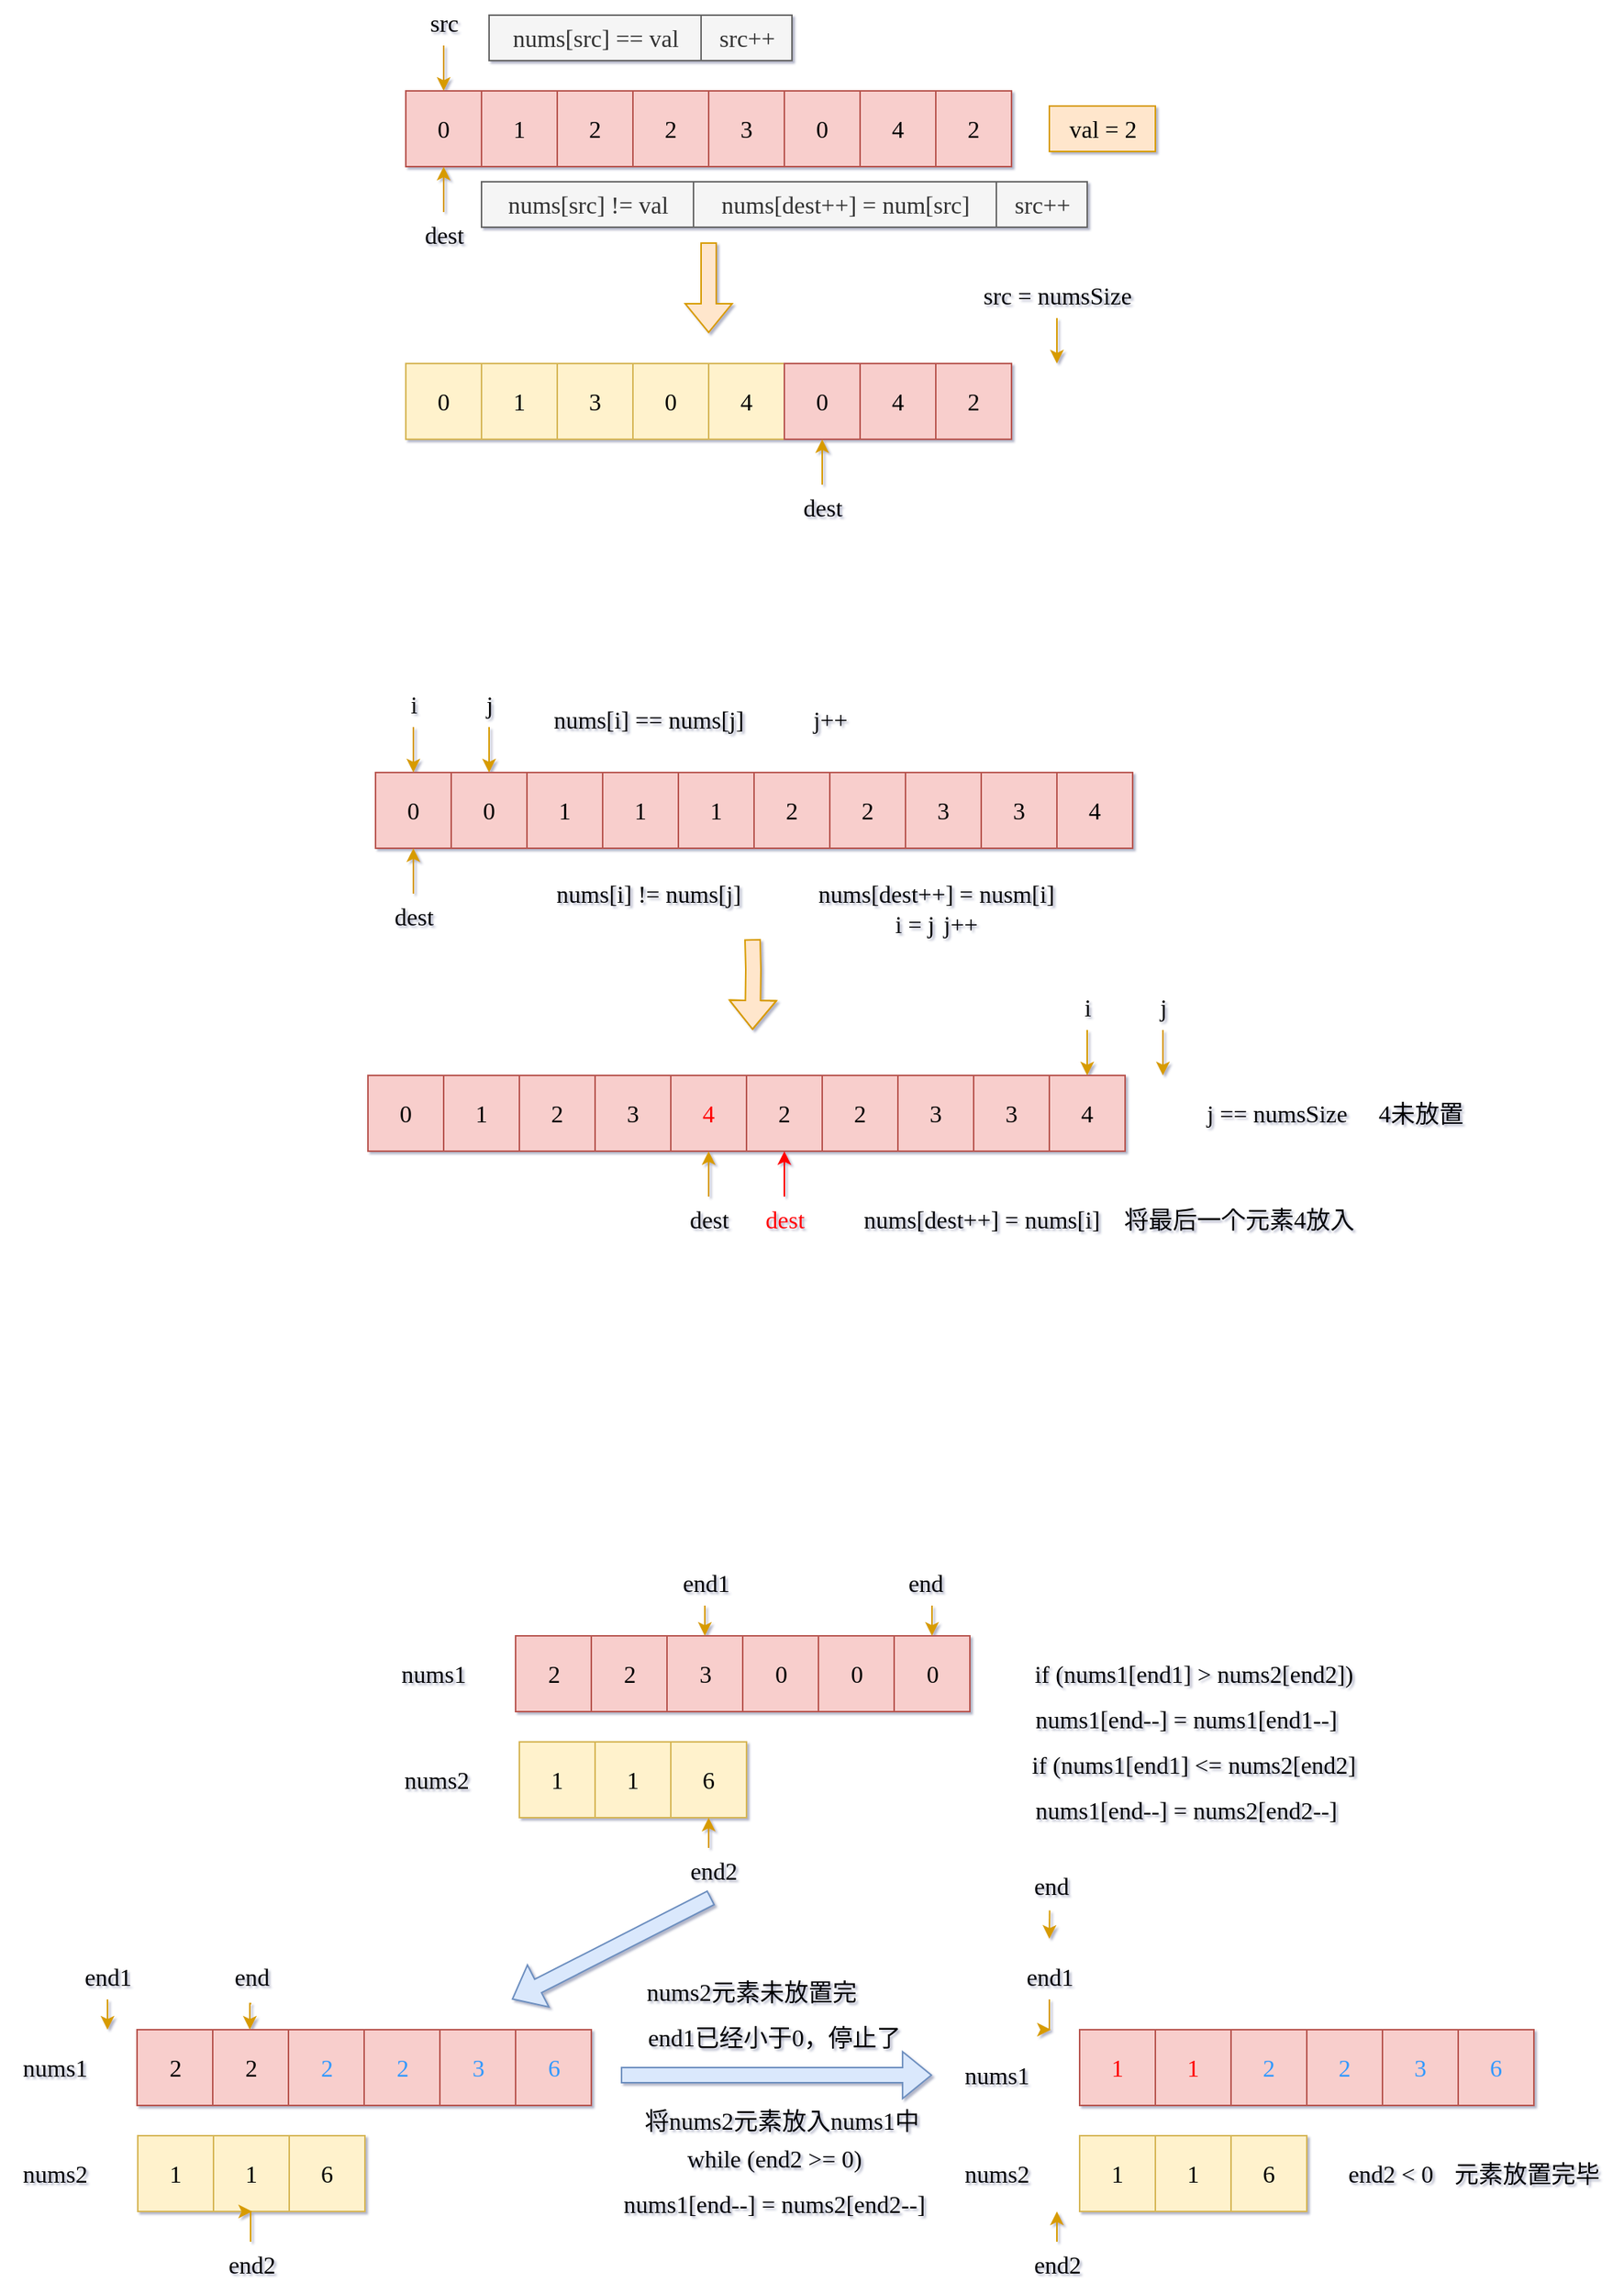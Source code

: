 <mxfile version="20.2.3" type="device"><diagram id="mvRqsiomDVJWQw9Fx0RG" name="第 1 页"><mxGraphModel dx="1490" dy="683" grid="1" gridSize="10" guides="1" tooltips="1" connect="1" arrows="1" fold="1" page="1" pageScale="1" pageWidth="1300" pageHeight="3500" math="0" shadow="1"><root><mxCell id="0"/><mxCell id="1" parent="0"/><mxCell id="E0O268-awV_38EYzY7HS-2" value="&lt;font style=&quot;font-size: 16px;&quot;&gt;&lt;span style=&quot;font-size: 16px;&quot;&gt;0&lt;/span&gt;&lt;/font&gt;" style="whiteSpace=wrap;html=1;aspect=fixed;fillColor=#f8cecc;strokeColor=#b85450;fontFamily=Comic Sans MS;fontSize=16;" parent="1" vertex="1"><mxGeometry x="280" y="300" width="50" height="50" as="geometry"/></mxCell><mxCell id="E0O268-awV_38EYzY7HS-3" value="1" style="whiteSpace=wrap;html=1;aspect=fixed;fillColor=#f8cecc;strokeColor=#b85450;fontFamily=Comic Sans MS;fontSize=16;" parent="1" vertex="1"><mxGeometry x="330" y="300" width="50" height="50" as="geometry"/></mxCell><mxCell id="E0O268-awV_38EYzY7HS-4" value="2" style="whiteSpace=wrap;html=1;aspect=fixed;fillColor=#f8cecc;strokeColor=#b85450;fontFamily=Comic Sans MS;fontSize=16;" parent="1" vertex="1"><mxGeometry x="380" y="300" width="50" height="50" as="geometry"/></mxCell><mxCell id="E0O268-awV_38EYzY7HS-5" value="2" style="whiteSpace=wrap;html=1;aspect=fixed;fillColor=#f8cecc;strokeColor=#b85450;fontFamily=Comic Sans MS;fontSize=16;" parent="1" vertex="1"><mxGeometry x="430" y="300" width="50" height="50" as="geometry"/></mxCell><mxCell id="E0O268-awV_38EYzY7HS-6" value="3" style="whiteSpace=wrap;html=1;aspect=fixed;fillColor=#f8cecc;strokeColor=#b85450;fontFamily=Comic Sans MS;fontSize=16;" parent="1" vertex="1"><mxGeometry x="480" y="300" width="50" height="50" as="geometry"/></mxCell><mxCell id="E0O268-awV_38EYzY7HS-7" value="0" style="whiteSpace=wrap;html=1;aspect=fixed;fillColor=#f8cecc;strokeColor=#b85450;fontFamily=Comic Sans MS;fontSize=16;" parent="1" vertex="1"><mxGeometry x="530" y="300" width="50" height="50" as="geometry"/></mxCell><mxCell id="E0O268-awV_38EYzY7HS-8" value="4" style="whiteSpace=wrap;html=1;aspect=fixed;fillColor=#f8cecc;strokeColor=#b85450;fontFamily=Comic Sans MS;fontSize=16;" parent="1" vertex="1"><mxGeometry x="580" y="300" width="50" height="50" as="geometry"/></mxCell><mxCell id="E0O268-awV_38EYzY7HS-9" value="2" style="whiteSpace=wrap;html=1;aspect=fixed;fillColor=#f8cecc;strokeColor=#b85450;fontFamily=Comic Sans MS;fontSize=16;" parent="1" vertex="1"><mxGeometry x="630" y="300" width="50" height="50" as="geometry"/></mxCell><mxCell id="E0O268-awV_38EYzY7HS-15" style="edgeStyle=orthogonalEdgeStyle;rounded=0;orthogonalLoop=1;jettySize=auto;html=1;entryX=0.5;entryY=1;entryDx=0;entryDy=0;fontFamily=Comic Sans MS;fontSize=16;fillColor=#ffe6cc;strokeColor=#d79b00;" parent="1" source="E0O268-awV_38EYzY7HS-10" target="E0O268-awV_38EYzY7HS-2" edge="1"><mxGeometry relative="1" as="geometry"/></mxCell><mxCell id="E0O268-awV_38EYzY7HS-10" value="&lt;font style=&quot;font-size: 16px;&quot;&gt;dest&lt;/font&gt;" style="text;html=1;align=center;verticalAlign=middle;resizable=0;points=[];autosize=1;fontFamily=Comic Sans MS;fontSize=16;" parent="1" vertex="1"><mxGeometry x="275" y="380" width="60" height="30" as="geometry"/></mxCell><mxCell id="E0O268-awV_38EYzY7HS-14" style="edgeStyle=orthogonalEdgeStyle;rounded=0;orthogonalLoop=1;jettySize=auto;html=1;entryX=0.5;entryY=0;entryDx=0;entryDy=0;fontFamily=Comic Sans MS;fontSize=16;fillColor=#ffe6cc;strokeColor=#d79b00;" parent="1" source="E0O268-awV_38EYzY7HS-11" target="E0O268-awV_38EYzY7HS-2" edge="1"><mxGeometry relative="1" as="geometry"/></mxCell><mxCell id="E0O268-awV_38EYzY7HS-11" value="src" style="text;html=1;align=center;verticalAlign=middle;resizable=0;points=[];autosize=1;fontSize=16;fontFamily=Comic Sans MS;" parent="1" vertex="1"><mxGeometry x="280" y="240" width="50" height="30" as="geometry"/></mxCell><mxCell id="E0O268-awV_38EYzY7HS-16" value="val = 2" style="text;html=1;align=center;verticalAlign=middle;resizable=0;points=[];autosize=1;strokeColor=#d79b00;fillColor=#ffe6cc;fontSize=16;fontFamily=Comic Sans MS;" parent="1" vertex="1"><mxGeometry x="705" y="310" width="70" height="30" as="geometry"/></mxCell><mxCell id="E0O268-awV_38EYzY7HS-17" value="nums[src] != val" style="text;html=1;align=center;verticalAlign=middle;resizable=0;points=[];autosize=1;fontSize=16;fontFamily=Comic Sans MS;fillColor=#f5f5f5;strokeColor=#666666;fontColor=#333333;" parent="1" vertex="1"><mxGeometry x="330" y="360" width="140" height="30" as="geometry"/></mxCell><mxCell id="E0O268-awV_38EYzY7HS-20" value="nums[src] == val" style="text;html=1;align=center;verticalAlign=middle;resizable=0;points=[];autosize=1;strokeColor=#666666;fillColor=#f5f5f5;fontSize=16;fontFamily=Comic Sans MS;fontColor=#333333;" parent="1" vertex="1"><mxGeometry x="335" y="250" width="140" height="30" as="geometry"/></mxCell><mxCell id="E0O268-awV_38EYzY7HS-21" value="src++" style="text;html=1;align=center;verticalAlign=middle;resizable=0;points=[];autosize=1;strokeColor=#666666;fillColor=#f5f5f5;fontSize=16;fontFamily=Comic Sans MS;fontColor=#333333;" parent="1" vertex="1"><mxGeometry x="475" y="250" width="60" height="30" as="geometry"/></mxCell><mxCell id="E0O268-awV_38EYzY7HS-22" value="nums[dest++] = num[src]" style="text;html=1;align=center;verticalAlign=middle;resizable=0;points=[];autosize=1;strokeColor=#666666;fillColor=#f5f5f5;fontSize=16;fontFamily=Comic Sans MS;fontColor=#333333;" parent="1" vertex="1"><mxGeometry x="470" y="360" width="200" height="30" as="geometry"/></mxCell><mxCell id="E0O268-awV_38EYzY7HS-23" value="src++" style="text;html=1;align=center;verticalAlign=middle;resizable=0;points=[];autosize=1;strokeColor=#666666;fillColor=#f5f5f5;fontSize=16;fontFamily=Comic Sans MS;fontColor=#333333;" parent="1" vertex="1"><mxGeometry x="670" y="360" width="60" height="30" as="geometry"/></mxCell><mxCell id="E0O268-awV_38EYzY7HS-24" value="&lt;font style=&quot;font-size: 16px;&quot;&gt;&lt;span style=&quot;font-size: 16px;&quot;&gt;0&lt;/span&gt;&lt;/font&gt;" style="whiteSpace=wrap;html=1;aspect=fixed;fillColor=#fff2cc;strokeColor=#d6b656;fontFamily=Comic Sans MS;fontSize=16;" parent="1" vertex="1"><mxGeometry x="280" y="480" width="50" height="50" as="geometry"/></mxCell><mxCell id="E0O268-awV_38EYzY7HS-25" value="1" style="whiteSpace=wrap;html=1;aspect=fixed;fillColor=#fff2cc;strokeColor=#d6b656;fontFamily=Comic Sans MS;fontSize=16;" parent="1" vertex="1"><mxGeometry x="330" y="480" width="50" height="50" as="geometry"/></mxCell><mxCell id="E0O268-awV_38EYzY7HS-26" value="3" style="whiteSpace=wrap;html=1;aspect=fixed;fillColor=#fff2cc;strokeColor=#d6b656;fontFamily=Comic Sans MS;fontSize=16;" parent="1" vertex="1"><mxGeometry x="380" y="480" width="50" height="50" as="geometry"/></mxCell><mxCell id="E0O268-awV_38EYzY7HS-27" value="0" style="whiteSpace=wrap;html=1;aspect=fixed;fillColor=#fff2cc;strokeColor=#d6b656;fontFamily=Comic Sans MS;fontSize=16;" parent="1" vertex="1"><mxGeometry x="430" y="480" width="50" height="50" as="geometry"/></mxCell><mxCell id="E0O268-awV_38EYzY7HS-28" value="4" style="whiteSpace=wrap;html=1;aspect=fixed;fillColor=#fff2cc;strokeColor=#d6b656;fontFamily=Comic Sans MS;fontSize=16;" parent="1" vertex="1"><mxGeometry x="480" y="480" width="50" height="50" as="geometry"/></mxCell><mxCell id="E0O268-awV_38EYzY7HS-29" value="0" style="whiteSpace=wrap;html=1;aspect=fixed;fillColor=#f8cecc;strokeColor=#b85450;fontFamily=Comic Sans MS;fontSize=16;" parent="1" vertex="1"><mxGeometry x="530" y="480" width="50" height="50" as="geometry"/></mxCell><mxCell id="E0O268-awV_38EYzY7HS-30" value="4" style="whiteSpace=wrap;html=1;aspect=fixed;fillColor=#f8cecc;strokeColor=#b85450;fontFamily=Comic Sans MS;fontSize=16;" parent="1" vertex="1"><mxGeometry x="580" y="480" width="50" height="50" as="geometry"/></mxCell><mxCell id="E0O268-awV_38EYzY7HS-31" value="2" style="whiteSpace=wrap;html=1;aspect=fixed;fillColor=#f8cecc;strokeColor=#b85450;fontFamily=Comic Sans MS;fontSize=16;" parent="1" vertex="1"><mxGeometry x="630" y="480" width="50" height="50" as="geometry"/></mxCell><mxCell id="E0O268-awV_38EYzY7HS-33" style="edgeStyle=orthogonalEdgeStyle;rounded=0;orthogonalLoop=1;jettySize=auto;html=1;entryX=0.5;entryY=1;entryDx=0;entryDy=0;fontFamily=Comic Sans MS;fontSize=16;fillColor=#ffe6cc;strokeColor=#d79b00;" parent="1" source="E0O268-awV_38EYzY7HS-34" edge="1"><mxGeometry relative="1" as="geometry"><mxPoint x="555" y="530" as="targetPoint"/></mxGeometry></mxCell><mxCell id="E0O268-awV_38EYzY7HS-34" value="&lt;font style=&quot;font-size: 16px;&quot;&gt;dest&lt;/font&gt;" style="text;html=1;align=center;verticalAlign=middle;resizable=0;points=[];autosize=1;fontFamily=Comic Sans MS;fontSize=16;" parent="1" vertex="1"><mxGeometry x="525" y="560" width="60" height="30" as="geometry"/></mxCell><mxCell id="E0O268-awV_38EYzY7HS-35" style="edgeStyle=orthogonalEdgeStyle;rounded=0;orthogonalLoop=1;jettySize=auto;html=1;fontFamily=Comic Sans MS;fontSize=16;fillColor=#ffe6cc;strokeColor=#d79b00;" parent="1" source="E0O268-awV_38EYzY7HS-36" edge="1"><mxGeometry relative="1" as="geometry"><mxPoint x="710" y="480" as="targetPoint"/></mxGeometry></mxCell><mxCell id="E0O268-awV_38EYzY7HS-36" value="src = numsSize" style="text;html=1;align=center;verticalAlign=middle;resizable=0;points=[];autosize=1;fontSize=16;fontFamily=Comic Sans MS;" parent="1" vertex="1"><mxGeometry x="645" y="420" width="130" height="30" as="geometry"/></mxCell><mxCell id="E0O268-awV_38EYzY7HS-37" value="" style="shape=flexArrow;endArrow=classic;html=1;rounded=0;fontFamily=Comic Sans MS;fontSize=16;fillColor=#ffe6cc;strokeColor=#d79b00;" parent="1" edge="1"><mxGeometry width="50" height="50" relative="1" as="geometry"><mxPoint x="480" y="400" as="sourcePoint"/><mxPoint x="480" y="460" as="targetPoint"/></mxGeometry></mxCell><mxCell id="E0O268-awV_38EYzY7HS-38" value="&amp;nbsp;" style="text;html=1;align=center;verticalAlign=middle;resizable=0;points=[];autosize=1;strokeColor=none;fillColor=none;fontSize=16;fontFamily=Comic Sans MS;" parent="1" vertex="1"><mxGeometry x="735" y="415" width="30" height="30" as="geometry"/></mxCell><mxCell id="Az-J5iFTMtTncOcZ6L15-1" value="&lt;font style=&quot;font-size: 16px;&quot;&gt;&lt;span style=&quot;font-size: 16px;&quot;&gt;0&lt;/span&gt;&lt;/font&gt;" style="whiteSpace=wrap;html=1;aspect=fixed;fillColor=#f8cecc;strokeColor=#b85450;fontFamily=Comic Sans MS;fontSize=16;" parent="1" vertex="1"><mxGeometry x="260" y="750" width="50" height="50" as="geometry"/></mxCell><mxCell id="Az-J5iFTMtTncOcZ6L15-2" value="0" style="whiteSpace=wrap;html=1;aspect=fixed;fillColor=#f8cecc;strokeColor=#b85450;fontFamily=Comic Sans MS;fontSize=16;" parent="1" vertex="1"><mxGeometry x="310" y="750" width="50" height="50" as="geometry"/></mxCell><mxCell id="Az-J5iFTMtTncOcZ6L15-3" value="1" style="whiteSpace=wrap;html=1;aspect=fixed;fillColor=#f8cecc;strokeColor=#b85450;fontFamily=Comic Sans MS;fontSize=16;" parent="1" vertex="1"><mxGeometry x="360" y="750" width="50" height="50" as="geometry"/></mxCell><mxCell id="Az-J5iFTMtTncOcZ6L15-4" value="1" style="whiteSpace=wrap;html=1;aspect=fixed;fillColor=#f8cecc;strokeColor=#b85450;fontFamily=Comic Sans MS;fontSize=16;" parent="1" vertex="1"><mxGeometry x="410" y="750" width="50" height="50" as="geometry"/></mxCell><mxCell id="Az-J5iFTMtTncOcZ6L15-5" value="1" style="whiteSpace=wrap;html=1;aspect=fixed;fillColor=#f8cecc;strokeColor=#b85450;fontFamily=Comic Sans MS;fontSize=16;" parent="1" vertex="1"><mxGeometry x="460" y="750" width="50" height="50" as="geometry"/></mxCell><mxCell id="Az-J5iFTMtTncOcZ6L15-6" value="2" style="whiteSpace=wrap;html=1;aspect=fixed;fillColor=#f8cecc;strokeColor=#b85450;fontFamily=Comic Sans MS;fontSize=16;" parent="1" vertex="1"><mxGeometry x="510" y="750" width="50" height="50" as="geometry"/></mxCell><mxCell id="Az-J5iFTMtTncOcZ6L15-7" value="2" style="whiteSpace=wrap;html=1;aspect=fixed;fillColor=#f8cecc;strokeColor=#b85450;fontFamily=Comic Sans MS;fontSize=16;" parent="1" vertex="1"><mxGeometry x="560" y="750" width="50" height="50" as="geometry"/></mxCell><mxCell id="Az-J5iFTMtTncOcZ6L15-8" value="3" style="whiteSpace=wrap;html=1;aspect=fixed;fillColor=#f8cecc;strokeColor=#b85450;fontFamily=Comic Sans MS;fontSize=16;" parent="1" vertex="1"><mxGeometry x="610" y="750" width="50" height="50" as="geometry"/></mxCell><mxCell id="Az-J5iFTMtTncOcZ6L15-9" value="3" style="whiteSpace=wrap;html=1;aspect=fixed;fillColor=#f8cecc;strokeColor=#b85450;fontFamily=Comic Sans MS;fontSize=16;" parent="1" vertex="1"><mxGeometry x="660" y="750" width="50" height="50" as="geometry"/></mxCell><mxCell id="Az-J5iFTMtTncOcZ6L15-10" value="4" style="whiteSpace=wrap;html=1;aspect=fixed;fillColor=#f8cecc;strokeColor=#b85450;fontFamily=Comic Sans MS;fontSize=16;" parent="1" vertex="1"><mxGeometry x="710" y="750" width="50" height="50" as="geometry"/></mxCell><mxCell id="Az-J5iFTMtTncOcZ6L15-13" style="edgeStyle=orthogonalEdgeStyle;rounded=0;orthogonalLoop=1;jettySize=auto;html=1;entryX=0.5;entryY=1;entryDx=0;entryDy=0;fontFamily=Comic Sans MS;fontSize=16;fillColor=#ffe6cc;strokeColor=#d79b00;" parent="1" source="Az-J5iFTMtTncOcZ6L15-11" target="Az-J5iFTMtTncOcZ6L15-1" edge="1"><mxGeometry relative="1" as="geometry"/></mxCell><mxCell id="Az-J5iFTMtTncOcZ6L15-11" value="&lt;font style=&quot;font-size: 16px;&quot; face=&quot;Comic Sans MS&quot;&gt;dest&lt;/font&gt;" style="text;html=1;align=center;verticalAlign=middle;resizable=0;points=[];autosize=1;strokeColor=none;fillColor=none;" parent="1" vertex="1"><mxGeometry x="255" y="830" width="60" height="30" as="geometry"/></mxCell><mxCell id="Az-J5iFTMtTncOcZ6L15-16" style="edgeStyle=orthogonalEdgeStyle;rounded=0;orthogonalLoop=1;jettySize=auto;html=1;entryX=0.5;entryY=0;entryDx=0;entryDy=0;fontFamily=Comic Sans MS;fontSize=16;fillColor=#ffe6cc;strokeColor=#d79b00;" parent="1" source="Az-J5iFTMtTncOcZ6L15-14" target="Az-J5iFTMtTncOcZ6L15-1" edge="1"><mxGeometry relative="1" as="geometry"/></mxCell><mxCell id="Az-J5iFTMtTncOcZ6L15-14" value="i" style="text;html=1;align=center;verticalAlign=middle;resizable=0;points=[];autosize=1;strokeColor=none;fillColor=none;fontSize=16;fontFamily=Comic Sans MS;" parent="1" vertex="1"><mxGeometry x="270" y="690" width="30" height="30" as="geometry"/></mxCell><mxCell id="Az-J5iFTMtTncOcZ6L15-17" style="edgeStyle=orthogonalEdgeStyle;rounded=0;orthogonalLoop=1;jettySize=auto;html=1;entryX=0.5;entryY=0;entryDx=0;entryDy=0;fontFamily=Comic Sans MS;fontSize=16;fillColor=#ffe6cc;strokeColor=#d79b00;" parent="1" source="Az-J5iFTMtTncOcZ6L15-18" edge="1"><mxGeometry relative="1" as="geometry"><mxPoint x="335" y="750" as="targetPoint"/></mxGeometry></mxCell><mxCell id="Az-J5iFTMtTncOcZ6L15-18" value="j" style="text;html=1;align=center;verticalAlign=middle;resizable=0;points=[];autosize=1;strokeColor=none;fillColor=none;fontSize=16;fontFamily=Comic Sans MS;" parent="1" vertex="1"><mxGeometry x="320" y="690" width="30" height="30" as="geometry"/></mxCell><mxCell id="Az-J5iFTMtTncOcZ6L15-19" value="nums[i] == nums[j]" style="text;html=1;align=center;verticalAlign=middle;resizable=0;points=[];autosize=1;strokeColor=none;fillColor=none;fontSize=16;fontFamily=Comic Sans MS;" parent="1" vertex="1"><mxGeometry x="360" y="700" width="160" height="30" as="geometry"/></mxCell><mxCell id="Az-J5iFTMtTncOcZ6L15-20" value="j++" style="text;html=1;align=center;verticalAlign=middle;resizable=0;points=[];autosize=1;strokeColor=none;fillColor=none;fontSize=16;fontFamily=Comic Sans MS;" parent="1" vertex="1"><mxGeometry x="535" y="700" width="50" height="30" as="geometry"/></mxCell><mxCell id="Az-J5iFTMtTncOcZ6L15-21" value="nums[i] != nums[j]" style="text;html=1;align=center;verticalAlign=middle;resizable=0;points=[];autosize=1;strokeColor=none;fillColor=none;fontSize=16;fontFamily=Comic Sans MS;" parent="1" vertex="1"><mxGeometry x="365" y="815" width="150" height="30" as="geometry"/></mxCell><mxCell id="Az-J5iFTMtTncOcZ6L15-22" value="nums[dest++] = nusm[i]&lt;br&gt;i = j&lt;span style=&quot;white-space: pre;&quot;&gt;&#9;&lt;/span&gt;j++" style="text;html=1;align=center;verticalAlign=middle;resizable=0;points=[];autosize=1;strokeColor=none;fillColor=none;fontSize=16;fontFamily=Comic Sans MS;" parent="1" vertex="1"><mxGeometry x="535" y="815" width="190" height="50" as="geometry"/></mxCell><mxCell id="Az-J5iFTMtTncOcZ6L15-24" value="&lt;font style=&quot;font-size: 16px;&quot;&gt;&lt;span style=&quot;font-size: 16px;&quot;&gt;0&lt;/span&gt;&lt;/font&gt;" style="whiteSpace=wrap;html=1;aspect=fixed;fillColor=#f8cecc;strokeColor=#b85450;fontFamily=Comic Sans MS;fontSize=16;" parent="1" vertex="1"><mxGeometry x="255" y="950" width="50" height="50" as="geometry"/></mxCell><mxCell id="Az-J5iFTMtTncOcZ6L15-25" value="1" style="whiteSpace=wrap;html=1;aspect=fixed;fillColor=#f8cecc;strokeColor=#b85450;fontFamily=Comic Sans MS;fontSize=16;" parent="1" vertex="1"><mxGeometry x="305" y="950" width="50" height="50" as="geometry"/></mxCell><mxCell id="Az-J5iFTMtTncOcZ6L15-26" value="2" style="whiteSpace=wrap;html=1;aspect=fixed;fillColor=#f8cecc;strokeColor=#b85450;fontFamily=Comic Sans MS;fontSize=16;" parent="1" vertex="1"><mxGeometry x="355" y="950" width="50" height="50" as="geometry"/></mxCell><mxCell id="Az-J5iFTMtTncOcZ6L15-27" value="3" style="whiteSpace=wrap;html=1;aspect=fixed;fillColor=#f8cecc;strokeColor=#b85450;fontFamily=Comic Sans MS;fontSize=16;" parent="1" vertex="1"><mxGeometry x="405" y="950" width="50" height="50" as="geometry"/></mxCell><mxCell id="Az-J5iFTMtTncOcZ6L15-28" value="&lt;font color=&quot;#ff0000&quot;&gt;4&lt;/font&gt;" style="whiteSpace=wrap;html=1;aspect=fixed;fillColor=#f8cecc;strokeColor=#b85450;fontFamily=Comic Sans MS;fontSize=16;" parent="1" vertex="1"><mxGeometry x="455" y="950" width="50" height="50" as="geometry"/></mxCell><mxCell id="Az-J5iFTMtTncOcZ6L15-29" value="2" style="whiteSpace=wrap;html=1;aspect=fixed;fillColor=#f8cecc;strokeColor=#b85450;fontFamily=Comic Sans MS;fontSize=16;" parent="1" vertex="1"><mxGeometry x="505" y="950" width="50" height="50" as="geometry"/></mxCell><mxCell id="Az-J5iFTMtTncOcZ6L15-30" value="2" style="whiteSpace=wrap;html=1;aspect=fixed;fillColor=#f8cecc;strokeColor=#b85450;fontFamily=Comic Sans MS;fontSize=16;" parent="1" vertex="1"><mxGeometry x="555" y="950" width="50" height="50" as="geometry"/></mxCell><mxCell id="Az-J5iFTMtTncOcZ6L15-31" value="3" style="whiteSpace=wrap;html=1;aspect=fixed;fillColor=#f8cecc;strokeColor=#b85450;fontFamily=Comic Sans MS;fontSize=16;" parent="1" vertex="1"><mxGeometry x="605" y="950" width="50" height="50" as="geometry"/></mxCell><mxCell id="Az-J5iFTMtTncOcZ6L15-32" value="3" style="whiteSpace=wrap;html=1;aspect=fixed;fillColor=#f8cecc;strokeColor=#b85450;fontFamily=Comic Sans MS;fontSize=16;" parent="1" vertex="1"><mxGeometry x="655" y="950" width="50" height="50" as="geometry"/></mxCell><mxCell id="Az-J5iFTMtTncOcZ6L15-33" value="4" style="whiteSpace=wrap;html=1;aspect=fixed;fillColor=#f8cecc;strokeColor=#b85450;fontFamily=Comic Sans MS;fontSize=16;" parent="1" vertex="1"><mxGeometry x="705" y="950" width="50" height="50" as="geometry"/></mxCell><mxCell id="Az-J5iFTMtTncOcZ6L15-34" style="edgeStyle=orthogonalEdgeStyle;rounded=0;orthogonalLoop=1;jettySize=auto;html=1;entryX=0.5;entryY=1;entryDx=0;entryDy=0;fontFamily=Comic Sans MS;fontSize=16;fillColor=#ffe6cc;strokeColor=#d79b00;" parent="1" source="Az-J5iFTMtTncOcZ6L15-35" edge="1"><mxGeometry relative="1" as="geometry"><mxPoint x="480" y="1000" as="targetPoint"/></mxGeometry></mxCell><mxCell id="Az-J5iFTMtTncOcZ6L15-35" value="&lt;font style=&quot;font-size: 16px;&quot; face=&quot;Comic Sans MS&quot;&gt;dest&lt;/font&gt;" style="text;html=1;align=center;verticalAlign=middle;resizable=0;points=[];autosize=1;strokeColor=none;fillColor=none;" parent="1" vertex="1"><mxGeometry x="450" y="1030" width="60" height="30" as="geometry"/></mxCell><mxCell id="Az-J5iFTMtTncOcZ6L15-36" style="edgeStyle=orthogonalEdgeStyle;rounded=0;orthogonalLoop=1;jettySize=auto;html=1;entryX=0.5;entryY=0;entryDx=0;entryDy=0;fontFamily=Comic Sans MS;fontSize=16;fillColor=#ffe6cc;strokeColor=#d79b00;" parent="1" source="Az-J5iFTMtTncOcZ6L15-37" edge="1"><mxGeometry relative="1" as="geometry"><mxPoint x="730" y="950" as="targetPoint"/></mxGeometry></mxCell><mxCell id="Az-J5iFTMtTncOcZ6L15-37" value="i" style="text;html=1;align=center;verticalAlign=middle;resizable=0;points=[];autosize=1;strokeColor=none;fillColor=none;fontSize=16;fontFamily=Comic Sans MS;" parent="1" vertex="1"><mxGeometry x="715" y="890" width="30" height="30" as="geometry"/></mxCell><mxCell id="Az-J5iFTMtTncOcZ6L15-38" style="edgeStyle=orthogonalEdgeStyle;rounded=0;orthogonalLoop=1;jettySize=auto;html=1;entryX=0.5;entryY=0;entryDx=0;entryDy=0;fontFamily=Comic Sans MS;fontSize=16;fillColor=#ffe6cc;strokeColor=#d79b00;" parent="1" source="Az-J5iFTMtTncOcZ6L15-39" edge="1"><mxGeometry relative="1" as="geometry"><mxPoint x="780" y="950" as="targetPoint"/></mxGeometry></mxCell><mxCell id="Az-J5iFTMtTncOcZ6L15-39" value="j" style="text;html=1;align=center;verticalAlign=middle;resizable=0;points=[];autosize=1;strokeColor=none;fillColor=none;fontSize=16;fontFamily=Comic Sans MS;" parent="1" vertex="1"><mxGeometry x="765" y="890" width="30" height="30" as="geometry"/></mxCell><mxCell id="Az-J5iFTMtTncOcZ6L15-48" value="j == numsSize" style="text;html=1;align=center;verticalAlign=middle;resizable=0;points=[];autosize=1;strokeColor=none;fillColor=none;fontSize=16;fontFamily=Comic Sans MS;" parent="1" vertex="1"><mxGeometry x="790" y="960" width="130" height="30" as="geometry"/></mxCell><mxCell id="Az-J5iFTMtTncOcZ6L15-49" value="nums[dest++] = nums[i]" style="text;html=1;align=center;verticalAlign=middle;resizable=0;points=[];autosize=1;strokeColor=none;fillColor=none;fontSize=16;fontFamily=Comic Sans MS;" parent="1" vertex="1"><mxGeometry x="565" y="1030" width="190" height="30" as="geometry"/></mxCell><mxCell id="Az-J5iFTMtTncOcZ6L15-50" value="4未放置" style="text;html=1;align=center;verticalAlign=middle;resizable=0;points=[];autosize=1;strokeColor=none;fillColor=none;fontSize=16;fontFamily=Comic Sans MS;" parent="1" vertex="1"><mxGeometry x="910" y="960" width="80" height="30" as="geometry"/></mxCell><mxCell id="Az-J5iFTMtTncOcZ6L15-53" style="edgeStyle=orthogonalEdgeStyle;rounded=0;orthogonalLoop=1;jettySize=auto;html=1;entryX=0.5;entryY=1;entryDx=0;entryDy=0;fontFamily=Comic Sans MS;fontSize=16;fontColor=#FF0000;strokeColor=#FF0000;" parent="1" source="Az-J5iFTMtTncOcZ6L15-51" target="Az-J5iFTMtTncOcZ6L15-29" edge="1"><mxGeometry relative="1" as="geometry"/></mxCell><mxCell id="Az-J5iFTMtTncOcZ6L15-51" value="dest" style="text;html=1;align=center;verticalAlign=middle;resizable=0;points=[];autosize=1;strokeColor=none;fillColor=none;fontSize=16;fontFamily=Comic Sans MS;fontColor=#FF0000;" parent="1" vertex="1"><mxGeometry x="500" y="1030" width="60" height="30" as="geometry"/></mxCell><mxCell id="Az-J5iFTMtTncOcZ6L15-54" value="&lt;font color=&quot;#000000&quot;&gt;将最后一个元素4放入&lt;/font&gt;" style="text;html=1;align=center;verticalAlign=middle;resizable=0;points=[];autosize=1;strokeColor=none;fillColor=none;fontSize=16;fontFamily=Comic Sans MS;fontColor=#FF0000;" parent="1" vertex="1"><mxGeometry x="740" y="1030" width="180" height="30" as="geometry"/></mxCell><mxCell id="Az-J5iFTMtTncOcZ6L15-55" value="" style="shape=flexArrow;endArrow=classic;html=1;rounded=0;fontFamily=Comic Sans MS;fontSize=16;fillColor=#ffe6cc;strokeColor=#d79b00;" parent="1" edge="1"><mxGeometry width="50" height="50" relative="1" as="geometry"><mxPoint x="509" y="860" as="sourcePoint"/><mxPoint x="509" y="920" as="targetPoint"/><Array as="points"><mxPoint x="509.5" y="880"/></Array></mxGeometry></mxCell><mxCell id="8Tna2xWSxUvNXFa3KPIh-1" value="&lt;font style=&quot;font-size: 16px;&quot; face=&quot;Comic Sans MS&quot;&gt;nums1&lt;/font&gt;" style="text;html=1;align=center;verticalAlign=middle;resizable=0;points=[];autosize=1;strokeColor=none;fillColor=none;" parent="1" vertex="1"><mxGeometry x="262.5" y="1330" width="70" height="30" as="geometry"/></mxCell><mxCell id="8Tna2xWSxUvNXFa3KPIh-2" value="&lt;font style=&quot;font-size: 16px;&quot;&gt;&lt;span style=&quot;font-size: 16px;&quot;&gt;2&lt;/span&gt;&lt;/font&gt;" style="whiteSpace=wrap;html=1;aspect=fixed;fillColor=#f8cecc;strokeColor=#b85450;fontFamily=Comic Sans MS;fontSize=16;" parent="1" vertex="1"><mxGeometry x="352.5" y="1320" width="50" height="50" as="geometry"/></mxCell><mxCell id="8Tna2xWSxUvNXFa3KPIh-3" value="2" style="whiteSpace=wrap;html=1;aspect=fixed;fillColor=#f8cecc;strokeColor=#b85450;fontFamily=Comic Sans MS;fontSize=16;" parent="1" vertex="1"><mxGeometry x="402.5" y="1320" width="50" height="50" as="geometry"/></mxCell><mxCell id="8Tna2xWSxUvNXFa3KPIh-4" value="3" style="whiteSpace=wrap;html=1;aspect=fixed;fillColor=#f8cecc;strokeColor=#b85450;fontFamily=Comic Sans MS;fontSize=16;" parent="1" vertex="1"><mxGeometry x="452.5" y="1320" width="50" height="50" as="geometry"/></mxCell><mxCell id="8Tna2xWSxUvNXFa3KPIh-5" value="0" style="whiteSpace=wrap;html=1;aspect=fixed;fillColor=#f8cecc;strokeColor=#b85450;fontFamily=Comic Sans MS;fontSize=16;" parent="1" vertex="1"><mxGeometry x="502.5" y="1320" width="50" height="50" as="geometry"/></mxCell><mxCell id="8Tna2xWSxUvNXFa3KPIh-6" value="0" style="whiteSpace=wrap;html=1;aspect=fixed;fillColor=#f8cecc;strokeColor=#b85450;fontFamily=Comic Sans MS;fontSize=16;" parent="1" vertex="1"><mxGeometry x="552.5" y="1320" width="50" height="50" as="geometry"/></mxCell><mxCell id="8Tna2xWSxUvNXFa3KPIh-7" value="0" style="whiteSpace=wrap;html=1;aspect=fixed;fillColor=#f8cecc;strokeColor=#b85450;fontFamily=Comic Sans MS;fontSize=16;" parent="1" vertex="1"><mxGeometry x="602.5" y="1320" width="50" height="50" as="geometry"/></mxCell><mxCell id="8Tna2xWSxUvNXFa3KPIh-8" value="&lt;font style=&quot;font-size: 16px;&quot;&gt;&lt;span style=&quot;font-size: 16px;&quot;&gt;1&lt;/span&gt;&lt;/font&gt;" style="whiteSpace=wrap;html=1;aspect=fixed;fillColor=#fff2cc;strokeColor=#d6b656;fontFamily=Comic Sans MS;fontSize=16;" parent="1" vertex="1"><mxGeometry x="355" y="1390" width="50" height="50" as="geometry"/></mxCell><mxCell id="8Tna2xWSxUvNXFa3KPIh-9" value="1" style="whiteSpace=wrap;html=1;aspect=fixed;fillColor=#fff2cc;strokeColor=#d6b656;fontFamily=Comic Sans MS;fontSize=16;" parent="1" vertex="1"><mxGeometry x="405" y="1390" width="50" height="50" as="geometry"/></mxCell><mxCell id="8Tna2xWSxUvNXFa3KPIh-10" value="6" style="whiteSpace=wrap;html=1;aspect=fixed;fillColor=#fff2cc;strokeColor=#d6b656;fontFamily=Comic Sans MS;fontSize=16;" parent="1" vertex="1"><mxGeometry x="455" y="1390" width="50" height="50" as="geometry"/></mxCell><mxCell id="8Tna2xWSxUvNXFa3KPIh-11" value="nums2" style="text;html=1;align=center;verticalAlign=middle;resizable=0;points=[];autosize=1;strokeColor=none;fillColor=none;fontSize=16;fontFamily=Comic Sans MS;fontColor=#000000;" parent="1" vertex="1"><mxGeometry x="265" y="1400" width="70" height="30" as="geometry"/></mxCell><mxCell id="ldKWfrwrR6Hc3UwCwiIf-2" value="" style="edgeStyle=orthogonalEdgeStyle;rounded=0;orthogonalLoop=1;jettySize=auto;html=1;fontFamily=Comic Sans MS;fontSize=16;fillColor=#ffe6cc;strokeColor=#d79b00;" parent="1" source="ldKWfrwrR6Hc3UwCwiIf-1" edge="1"><mxGeometry relative="1" as="geometry"><mxPoint x="627.5" y="1320" as="targetPoint"/><Array as="points"><mxPoint x="627.5" y="1310"/><mxPoint x="627.5" y="1310"/></Array></mxGeometry></mxCell><mxCell id="ldKWfrwrR6Hc3UwCwiIf-1" value="&lt;font style=&quot;font-size: 16px;&quot; face=&quot;Comic Sans MS&quot;&gt;end&lt;/font&gt;" style="text;html=1;align=center;verticalAlign=middle;resizable=0;points=[];autosize=1;strokeColor=none;fillColor=none;" parent="1" vertex="1"><mxGeometry x="597.5" y="1270" width="50" height="30" as="geometry"/></mxCell><mxCell id="ldKWfrwrR6Hc3UwCwiIf-4" value="" style="edgeStyle=orthogonalEdgeStyle;rounded=0;orthogonalLoop=1;jettySize=auto;html=1;fontFamily=Comic Sans MS;fontSize=16;entryX=1;entryY=1;entryDx=0;entryDy=0;fillColor=#ffe6cc;strokeColor=#d79b00;" parent="1" edge="1"><mxGeometry relative="1" as="geometry"><mxPoint x="480" y="1460" as="sourcePoint"/><mxPoint x="480" y="1440" as="targetPoint"/></mxGeometry></mxCell><mxCell id="ldKWfrwrR6Hc3UwCwiIf-3" value="end2" style="text;html=1;align=center;verticalAlign=middle;resizable=0;points=[];autosize=1;strokeColor=none;fillColor=none;fontSize=16;fontFamily=Comic Sans MS;" parent="1" vertex="1"><mxGeometry x="452.5" y="1460" width="60" height="30" as="geometry"/></mxCell><mxCell id="ldKWfrwrR6Hc3UwCwiIf-6" value="" style="edgeStyle=orthogonalEdgeStyle;rounded=0;orthogonalLoop=1;jettySize=auto;html=1;fontFamily=Comic Sans MS;fontSize=16;entryX=0;entryY=0;entryDx=0;entryDy=0;fillColor=#ffe6cc;strokeColor=#d79b00;" parent="1" source="ldKWfrwrR6Hc3UwCwiIf-5" edge="1"><mxGeometry relative="1" as="geometry"><mxPoint x="477.5" y="1320" as="targetPoint"/></mxGeometry></mxCell><mxCell id="ldKWfrwrR6Hc3UwCwiIf-5" value="end1" style="text;html=1;align=center;verticalAlign=middle;resizable=0;points=[];autosize=1;strokeColor=none;fillColor=none;fontSize=16;fontFamily=Comic Sans MS;" parent="1" vertex="1"><mxGeometry x="447.5" y="1270" width="60" height="30" as="geometry"/></mxCell><mxCell id="ldKWfrwrR6Hc3UwCwiIf-7" value="if (nums1[end1] &amp;gt; nums2[end2])" style="text;html=1;align=center;verticalAlign=middle;resizable=0;points=[];autosize=1;strokeColor=none;fillColor=none;fontSize=16;fontFamily=Comic Sans MS;" parent="1" vertex="1"><mxGeometry x="675" y="1330" width="250" height="30" as="geometry"/></mxCell><mxCell id="ldKWfrwrR6Hc3UwCwiIf-8" value="nums1[end--] = nums1[end1--]" style="text;html=1;align=center;verticalAlign=middle;resizable=0;points=[];autosize=1;strokeColor=none;fillColor=none;fontSize=16;fontFamily=Comic Sans MS;" parent="1" vertex="1"><mxGeometry x="675" y="1360" width="240" height="30" as="geometry"/></mxCell><mxCell id="ldKWfrwrR6Hc3UwCwiIf-9" value="if (nums1[end1] &amp;lt;= nums2[end2]" style="text;html=1;align=center;verticalAlign=middle;resizable=0;points=[];autosize=1;strokeColor=none;fillColor=none;fontSize=16;fontFamily=Comic Sans MS;" parent="1" vertex="1"><mxGeometry x="670" y="1390" width="260" height="30" as="geometry"/></mxCell><mxCell id="ldKWfrwrR6Hc3UwCwiIf-10" value="nums1[end--] = nums2[end2--]" style="text;html=1;align=center;verticalAlign=middle;resizable=0;points=[];autosize=1;strokeColor=none;fillColor=none;fontSize=16;fontFamily=Comic Sans MS;" parent="1" vertex="1"><mxGeometry x="670" y="1420" width="250" height="30" as="geometry"/></mxCell><mxCell id="ldKWfrwrR6Hc3UwCwiIf-11" value="&lt;font style=&quot;font-size: 16px;&quot; face=&quot;Comic Sans MS&quot;&gt;nums1&lt;/font&gt;" style="text;html=1;align=center;verticalAlign=middle;resizable=0;points=[];autosize=1;strokeColor=none;fillColor=none;" parent="1" vertex="1"><mxGeometry x="12.5" y="1590" width="70" height="30" as="geometry"/></mxCell><mxCell id="ldKWfrwrR6Hc3UwCwiIf-12" value="&lt;font style=&quot;font-size: 16px;&quot;&gt;&lt;span style=&quot;font-size: 16px;&quot;&gt;2&lt;/span&gt;&lt;/font&gt;" style="whiteSpace=wrap;html=1;aspect=fixed;fillColor=#f8cecc;strokeColor=#b85450;fontFamily=Comic Sans MS;fontSize=16;" parent="1" vertex="1"><mxGeometry x="102.5" y="1580" width="50" height="50" as="geometry"/></mxCell><mxCell id="ldKWfrwrR6Hc3UwCwiIf-13" value="2" style="whiteSpace=wrap;html=1;aspect=fixed;fillColor=#f8cecc;strokeColor=#b85450;fontFamily=Comic Sans MS;fontSize=16;" parent="1" vertex="1"><mxGeometry x="152.5" y="1580" width="50" height="50" as="geometry"/></mxCell><mxCell id="ldKWfrwrR6Hc3UwCwiIf-14" value="&lt;font color=&quot;#3399ff&quot;&gt;2&lt;/font&gt;" style="whiteSpace=wrap;html=1;aspect=fixed;fillColor=#f8cecc;strokeColor=#b85450;fontFamily=Comic Sans MS;fontSize=16;" parent="1" vertex="1"><mxGeometry x="202.5" y="1580" width="50" height="50" as="geometry"/></mxCell><mxCell id="ldKWfrwrR6Hc3UwCwiIf-15" value="&lt;font color=&quot;#3399ff&quot;&gt;2&lt;/font&gt;" style="whiteSpace=wrap;html=1;aspect=fixed;fillColor=#f8cecc;strokeColor=#b85450;fontFamily=Comic Sans MS;fontSize=16;" parent="1" vertex="1"><mxGeometry x="252.5" y="1580" width="50" height="50" as="geometry"/></mxCell><mxCell id="ldKWfrwrR6Hc3UwCwiIf-16" value="&lt;font color=&quot;#3399ff&quot;&gt;3&lt;/font&gt;" style="whiteSpace=wrap;html=1;aspect=fixed;fillColor=#f8cecc;strokeColor=#b85450;fontFamily=Comic Sans MS;fontSize=16;" parent="1" vertex="1"><mxGeometry x="302.5" y="1580" width="50" height="50" as="geometry"/></mxCell><mxCell id="ldKWfrwrR6Hc3UwCwiIf-17" value="&lt;font color=&quot;#3399ff&quot;&gt;6&lt;/font&gt;" style="whiteSpace=wrap;html=1;aspect=fixed;fillColor=#f8cecc;strokeColor=#b85450;fontFamily=Comic Sans MS;fontSize=16;" parent="1" vertex="1"><mxGeometry x="352.5" y="1580" width="50" height="50" as="geometry"/></mxCell><mxCell id="ldKWfrwrR6Hc3UwCwiIf-18" value="&lt;font style=&quot;font-size: 16px;&quot;&gt;&lt;span style=&quot;font-size: 16px;&quot;&gt;1&lt;/span&gt;&lt;/font&gt;" style="whiteSpace=wrap;html=1;aspect=fixed;fillColor=#fff2cc;strokeColor=#d6b656;fontFamily=Comic Sans MS;fontSize=16;" parent="1" vertex="1"><mxGeometry x="103" y="1650" width="50" height="50" as="geometry"/></mxCell><mxCell id="ldKWfrwrR6Hc3UwCwiIf-19" value="1" style="whiteSpace=wrap;html=1;aspect=fixed;fillColor=#fff2cc;strokeColor=#d6b656;fontFamily=Comic Sans MS;fontSize=16;" parent="1" vertex="1"><mxGeometry x="153" y="1650" width="50" height="50" as="geometry"/></mxCell><mxCell id="ldKWfrwrR6Hc3UwCwiIf-20" value="6" style="whiteSpace=wrap;html=1;aspect=fixed;fillColor=#fff2cc;strokeColor=#d6b656;fontFamily=Comic Sans MS;fontSize=16;" parent="1" vertex="1"><mxGeometry x="203" y="1650" width="50" height="50" as="geometry"/></mxCell><mxCell id="ldKWfrwrR6Hc3UwCwiIf-21" value="nums2" style="text;html=1;align=center;verticalAlign=middle;resizable=0;points=[];autosize=1;strokeColor=none;fillColor=none;fontSize=16;fontFamily=Comic Sans MS;fontColor=#000000;" parent="1" vertex="1"><mxGeometry x="13" y="1660" width="70" height="30" as="geometry"/></mxCell><mxCell id="ldKWfrwrR6Hc3UwCwiIf-22" value="" style="edgeStyle=orthogonalEdgeStyle;rounded=0;orthogonalLoop=1;jettySize=auto;html=1;fontFamily=Comic Sans MS;fontSize=16;fillColor=#ffe6cc;strokeColor=#d79b00;exitX=0.51;exitY=1.093;exitDx=0;exitDy=0;exitPerimeter=0;" parent="1" source="ldKWfrwrR6Hc3UwCwiIf-27" edge="1"><mxGeometry relative="1" as="geometry"><mxPoint x="177" y="1550" as="sourcePoint"/><Array as="points"><mxPoint x="177" y="1563"/></Array><mxPoint x="177" y="1580" as="targetPoint"/></mxGeometry></mxCell><mxCell id="ldKWfrwrR6Hc3UwCwiIf-23" value="" style="edgeStyle=orthogonalEdgeStyle;rounded=0;orthogonalLoop=1;jettySize=auto;html=1;fontFamily=Comic Sans MS;fontSize=16;entryX=1;entryY=1;entryDx=0;entryDy=0;fillColor=#ffe6cc;strokeColor=#d79b00;" parent="1" source="ldKWfrwrR6Hc3UwCwiIf-24" edge="1"><mxGeometry relative="1" as="geometry"><mxPoint x="178" y="1700" as="targetPoint"/></mxGeometry></mxCell><mxCell id="ldKWfrwrR6Hc3UwCwiIf-24" value="end2" style="text;html=1;align=center;verticalAlign=middle;resizable=0;points=[];autosize=1;strokeColor=none;fillColor=none;fontSize=16;fontFamily=Comic Sans MS;" parent="1" vertex="1"><mxGeometry x="147.5" y="1720" width="60" height="30" as="geometry"/></mxCell><mxCell id="ldKWfrwrR6Hc3UwCwiIf-25" value="" style="edgeStyle=orthogonalEdgeStyle;rounded=0;orthogonalLoop=1;jettySize=auto;html=1;fontFamily=Comic Sans MS;fontSize=16;entryX=0;entryY=0;entryDx=0;entryDy=0;fillColor=#ffe6cc;strokeColor=#d79b00;" parent="1" source="ldKWfrwrR6Hc3UwCwiIf-26" edge="1"><mxGeometry relative="1" as="geometry"><mxPoint x="83" y="1580" as="targetPoint"/></mxGeometry></mxCell><mxCell id="ldKWfrwrR6Hc3UwCwiIf-26" value="end1" style="text;html=1;align=center;verticalAlign=middle;resizable=0;points=[];autosize=1;strokeColor=none;fillColor=none;fontSize=16;fontFamily=Comic Sans MS;" parent="1" vertex="1"><mxGeometry x="53" y="1530" width="60" height="30" as="geometry"/></mxCell><mxCell id="ldKWfrwrR6Hc3UwCwiIf-27" value="&lt;font style=&quot;font-size: 16px;&quot; face=&quot;Comic Sans MS&quot;&gt;end&lt;/font&gt;" style="text;html=1;align=center;verticalAlign=middle;resizable=0;points=[];autosize=1;strokeColor=none;fillColor=none;" parent="1" vertex="1"><mxGeometry x="152.5" y="1530" width="50" height="30" as="geometry"/></mxCell><mxCell id="ldKWfrwrR6Hc3UwCwiIf-28" value="&lt;font color=&quot;#000000&quot;&gt;nums2元素未放置完&lt;/font&gt;" style="text;html=1;align=center;verticalAlign=middle;resizable=0;points=[];autosize=1;strokeColor=none;fillColor=none;fontSize=16;fontFamily=Comic Sans MS;fontColor=#3399FF;" parent="1" vertex="1"><mxGeometry x="423.05" y="1540" width="170" height="30" as="geometry"/></mxCell><mxCell id="ldKWfrwrR6Hc3UwCwiIf-29" value="end1已经小于0，停止了" style="text;html=1;align=center;verticalAlign=middle;resizable=0;points=[];autosize=1;strokeColor=none;fillColor=none;fontSize=16;fontFamily=Comic Sans MS;fontColor=#000000;" parent="1" vertex="1"><mxGeometry x="423.05" y="1570" width="200" height="30" as="geometry"/></mxCell><mxCell id="ldKWfrwrR6Hc3UwCwiIf-30" value="将nums2元素放入nums1中" style="text;html=1;align=center;verticalAlign=middle;resizable=0;points=[];autosize=1;strokeColor=none;fillColor=none;fontSize=16;fontFamily=Comic Sans MS;fontColor=#000000;" parent="1" vertex="1"><mxGeometry x="423.05" y="1625.4" width="210" height="30" as="geometry"/></mxCell><mxCell id="ldKWfrwrR6Hc3UwCwiIf-31" value="&lt;font style=&quot;font-size: 16px;&quot; face=&quot;Comic Sans MS&quot;&gt;nums1&lt;/font&gt;" style="text;html=1;align=center;verticalAlign=middle;resizable=0;points=[];autosize=1;strokeColor=none;fillColor=none;" parent="1" vertex="1"><mxGeometry x="635" y="1595.4" width="70" height="30" as="geometry"/></mxCell><mxCell id="ldKWfrwrR6Hc3UwCwiIf-32" value="&lt;font color=&quot;#ff0000&quot; style=&quot;font-size: 16px;&quot;&gt;&lt;span style=&quot;font-size: 16px;&quot;&gt;1&lt;/span&gt;&lt;/font&gt;" style="whiteSpace=wrap;html=1;aspect=fixed;fillColor=#f8cecc;strokeColor=#b85450;fontFamily=Comic Sans MS;fontSize=16;" parent="1" vertex="1"><mxGeometry x="725" y="1580" width="50" height="50" as="geometry"/></mxCell><mxCell id="ldKWfrwrR6Hc3UwCwiIf-33" value="&lt;font color=&quot;#ff0000&quot;&gt;1&lt;/font&gt;" style="whiteSpace=wrap;html=1;aspect=fixed;fillColor=#f8cecc;strokeColor=#b85450;fontFamily=Comic Sans MS;fontSize=16;" parent="1" vertex="1"><mxGeometry x="775" y="1580" width="50" height="50" as="geometry"/></mxCell><mxCell id="ldKWfrwrR6Hc3UwCwiIf-34" value="&lt;font color=&quot;#3399ff&quot;&gt;2&lt;/font&gt;" style="whiteSpace=wrap;html=1;aspect=fixed;fillColor=#f8cecc;strokeColor=#b85450;fontFamily=Comic Sans MS;fontSize=16;" parent="1" vertex="1"><mxGeometry x="825" y="1580" width="50" height="50" as="geometry"/></mxCell><mxCell id="ldKWfrwrR6Hc3UwCwiIf-35" value="&lt;font color=&quot;#3399ff&quot;&gt;2&lt;/font&gt;" style="whiteSpace=wrap;html=1;aspect=fixed;fillColor=#f8cecc;strokeColor=#b85450;fontFamily=Comic Sans MS;fontSize=16;" parent="1" vertex="1"><mxGeometry x="875" y="1580" width="50" height="50" as="geometry"/></mxCell><mxCell id="ldKWfrwrR6Hc3UwCwiIf-36" value="&lt;font color=&quot;#3399ff&quot;&gt;3&lt;/font&gt;" style="whiteSpace=wrap;html=1;aspect=fixed;fillColor=#f8cecc;strokeColor=#b85450;fontFamily=Comic Sans MS;fontSize=16;" parent="1" vertex="1"><mxGeometry x="925" y="1580" width="50" height="50" as="geometry"/></mxCell><mxCell id="ldKWfrwrR6Hc3UwCwiIf-37" value="&lt;font color=&quot;#3399ff&quot;&gt;6&lt;/font&gt;" style="whiteSpace=wrap;html=1;aspect=fixed;fillColor=#f8cecc;strokeColor=#b85450;fontFamily=Comic Sans MS;fontSize=16;" parent="1" vertex="1"><mxGeometry x="975" y="1580" width="50" height="50" as="geometry"/></mxCell><mxCell id="ldKWfrwrR6Hc3UwCwiIf-38" value="&lt;font style=&quot;font-size: 16px;&quot;&gt;&lt;span style=&quot;font-size: 16px;&quot;&gt;1&lt;/span&gt;&lt;/font&gt;" style="whiteSpace=wrap;html=1;aspect=fixed;fillColor=#fff2cc;strokeColor=#d6b656;fontFamily=Comic Sans MS;fontSize=16;" parent="1" vertex="1"><mxGeometry x="725" y="1650" width="50" height="50" as="geometry"/></mxCell><mxCell id="ldKWfrwrR6Hc3UwCwiIf-39" value="1" style="whiteSpace=wrap;html=1;aspect=fixed;fillColor=#fff2cc;strokeColor=#d6b656;fontFamily=Comic Sans MS;fontSize=16;" parent="1" vertex="1"><mxGeometry x="775" y="1650" width="50" height="50" as="geometry"/></mxCell><mxCell id="ldKWfrwrR6Hc3UwCwiIf-40" value="6" style="whiteSpace=wrap;html=1;aspect=fixed;fillColor=#fff2cc;strokeColor=#d6b656;fontFamily=Comic Sans MS;fontSize=16;" parent="1" vertex="1"><mxGeometry x="825" y="1650" width="50" height="50" as="geometry"/></mxCell><mxCell id="ldKWfrwrR6Hc3UwCwiIf-41" value="nums2" style="text;html=1;align=center;verticalAlign=middle;resizable=0;points=[];autosize=1;strokeColor=none;fillColor=none;fontSize=16;fontFamily=Comic Sans MS;fontColor=#000000;" parent="1" vertex="1"><mxGeometry x="635" y="1660" width="70" height="30" as="geometry"/></mxCell><mxCell id="ldKWfrwrR6Hc3UwCwiIf-42" value="" style="edgeStyle=orthogonalEdgeStyle;rounded=0;orthogonalLoop=1;jettySize=auto;html=1;fontFamily=Comic Sans MS;fontSize=16;fillColor=#ffe6cc;strokeColor=#d79b00;exitX=0.494;exitY=1.04;exitDx=0;exitDy=0;exitPerimeter=0;" parent="1" source="ldKWfrwrR6Hc3UwCwiIf-47" edge="1"><mxGeometry relative="1" as="geometry"><mxPoint x="705" y="1490" as="sourcePoint"/><Array as="points"/><mxPoint x="705" y="1520" as="targetPoint"/></mxGeometry></mxCell><mxCell id="ldKWfrwrR6Hc3UwCwiIf-43" value="" style="edgeStyle=orthogonalEdgeStyle;rounded=0;orthogonalLoop=1;jettySize=auto;html=1;fontFamily=Comic Sans MS;fontSize=16;entryX=1;entryY=1;entryDx=0;entryDy=0;fillColor=#ffe6cc;strokeColor=#d79b00;" parent="1" source="ldKWfrwrR6Hc3UwCwiIf-44" edge="1"><mxGeometry relative="1" as="geometry"><mxPoint x="710" y="1700" as="targetPoint"/></mxGeometry></mxCell><mxCell id="ldKWfrwrR6Hc3UwCwiIf-44" value="end2" style="text;html=1;align=center;verticalAlign=middle;resizable=0;points=[];autosize=1;strokeColor=none;fillColor=none;fontSize=16;fontFamily=Comic Sans MS;" parent="1" vertex="1"><mxGeometry x="680" y="1720" width="60" height="30" as="geometry"/></mxCell><mxCell id="ldKWfrwrR6Hc3UwCwiIf-45" value="" style="edgeStyle=orthogonalEdgeStyle;rounded=0;orthogonalLoop=1;jettySize=auto;html=1;fontFamily=Comic Sans MS;fontSize=16;entryX=0;entryY=0;entryDx=0;entryDy=0;fillColor=#ffe6cc;strokeColor=#d79b00;" parent="1" source="ldKWfrwrR6Hc3UwCwiIf-46" edge="1"><mxGeometry relative="1" as="geometry"><mxPoint x="705.5" y="1580" as="targetPoint"/></mxGeometry></mxCell><mxCell id="ldKWfrwrR6Hc3UwCwiIf-46" value="end1" style="text;html=1;align=center;verticalAlign=middle;resizable=0;points=[];autosize=1;strokeColor=none;fillColor=none;fontSize=16;fontFamily=Comic Sans MS;" parent="1" vertex="1"><mxGeometry x="675" y="1530" width="60" height="30" as="geometry"/></mxCell><mxCell id="ldKWfrwrR6Hc3UwCwiIf-47" value="&lt;font style=&quot;font-size: 16px;&quot; face=&quot;Comic Sans MS&quot;&gt;end&lt;/font&gt;" style="text;html=1;align=center;verticalAlign=middle;resizable=0;points=[];autosize=1;strokeColor=none;fillColor=none;" parent="1" vertex="1"><mxGeometry x="680.5" y="1470" width="50" height="30" as="geometry"/></mxCell><mxCell id="ldKWfrwrR6Hc3UwCwiIf-51" value="&lt;font color=&quot;#000000&quot;&gt;元素放置完毕&lt;/font&gt;" style="text;html=1;align=center;verticalAlign=middle;resizable=0;points=[];autosize=1;strokeColor=none;fillColor=none;fontSize=16;fontFamily=Comic Sans MS;fontColor=#FF0000;" parent="1" vertex="1"><mxGeometry x="960" y="1660" width="120" height="30" as="geometry"/></mxCell><mxCell id="ldKWfrwrR6Hc3UwCwiIf-54" value="" style="shape=flexArrow;endArrow=classic;html=1;rounded=0;fontFamily=Comic Sans MS;fontSize=16;fontColor=#000000;entryX=0.009;entryY=0.613;entryDx=0;entryDy=0;entryPerimeter=0;fillColor=#dae8fc;strokeColor=#6c8ebf;" parent="1" edge="1"><mxGeometry width="50" height="50" relative="1" as="geometry"><mxPoint x="421.95" y="1610" as="sourcePoint"/><mxPoint x="627.58" y="1610" as="targetPoint"/></mxGeometry></mxCell><mxCell id="ldKWfrwrR6Hc3UwCwiIf-55" value="end2 &amp;lt; 0" style="text;html=1;align=center;verticalAlign=middle;resizable=0;points=[];autosize=1;strokeColor=none;fillColor=none;fontSize=16;fontFamily=Comic Sans MS;fontColor=#000000;" parent="1" vertex="1"><mxGeometry x="885" y="1660" width="90" height="30" as="geometry"/></mxCell><mxCell id="ldKWfrwrR6Hc3UwCwiIf-57" value="while (end2 &amp;gt;= 0)" style="text;html=1;align=center;verticalAlign=middle;resizable=0;points=[];autosize=1;strokeColor=none;fillColor=none;fontSize=16;fontFamily=Comic Sans MS;fontColor=#000000;" parent="1" vertex="1"><mxGeometry x="448.05" y="1650" width="150" height="30" as="geometry"/></mxCell><mxCell id="ldKWfrwrR6Hc3UwCwiIf-59" value="nums1[end--] = nums2[end2--]" style="text;html=1;align=center;verticalAlign=middle;resizable=0;points=[];autosize=1;strokeColor=none;fillColor=none;fontSize=16;fontFamily=Comic Sans MS;fontColor=#000000;" parent="1" vertex="1"><mxGeometry x="398.05" y="1680" width="250" height="30" as="geometry"/></mxCell><mxCell id="ldKWfrwrR6Hc3UwCwiIf-60" value="" style="shape=flexArrow;endArrow=classic;html=1;rounded=0;fontFamily=Comic Sans MS;fontSize=16;fontColor=#000000;exitX=0.488;exitY=1.093;exitDx=0;exitDy=0;exitPerimeter=0;fillColor=#dae8fc;strokeColor=#6c8ebf;" parent="1" source="ldKWfrwrR6Hc3UwCwiIf-3" edge="1"><mxGeometry width="50" height="50" relative="1" as="geometry"><mxPoint x="450" y="1610" as="sourcePoint"/><mxPoint x="350" y="1560" as="targetPoint"/></mxGeometry></mxCell></root></mxGraphModel></diagram></mxfile>